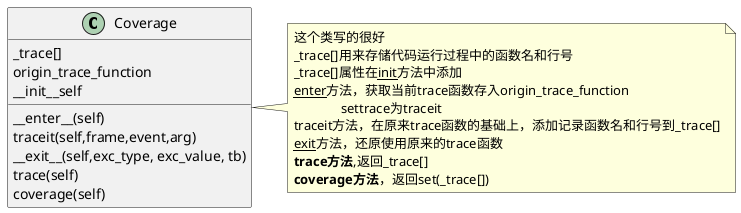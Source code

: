 @startuml 3_code_coverage
class Coverage{
    _trace[]
    origin_trace_function
    __init__self
    __enter__(self)
    traceit(self,frame,event,arg)
    __exit__(self,exc_type, exc_value, tb)
    trace(self)
    coverage(self)
}
note right of Coverage
    这个类写的很好
    _trace[]用来存储代码运行过程中的函数名和行号
    _trace[]属性在__init__方法中添加
    __enter__方法，获取当前trace函数存入origin_trace_function
                  settrace为traceit
    traceit方法，在原来trace函数的基础上，添加记录函数名和行号到_trace[]
    __exit__方法，还原使用原来的trace函数
    <b>trace方法</b>,返回_trace[]
    <b>coverage方法</b>，返回set(_trace[])
end note
@enduml